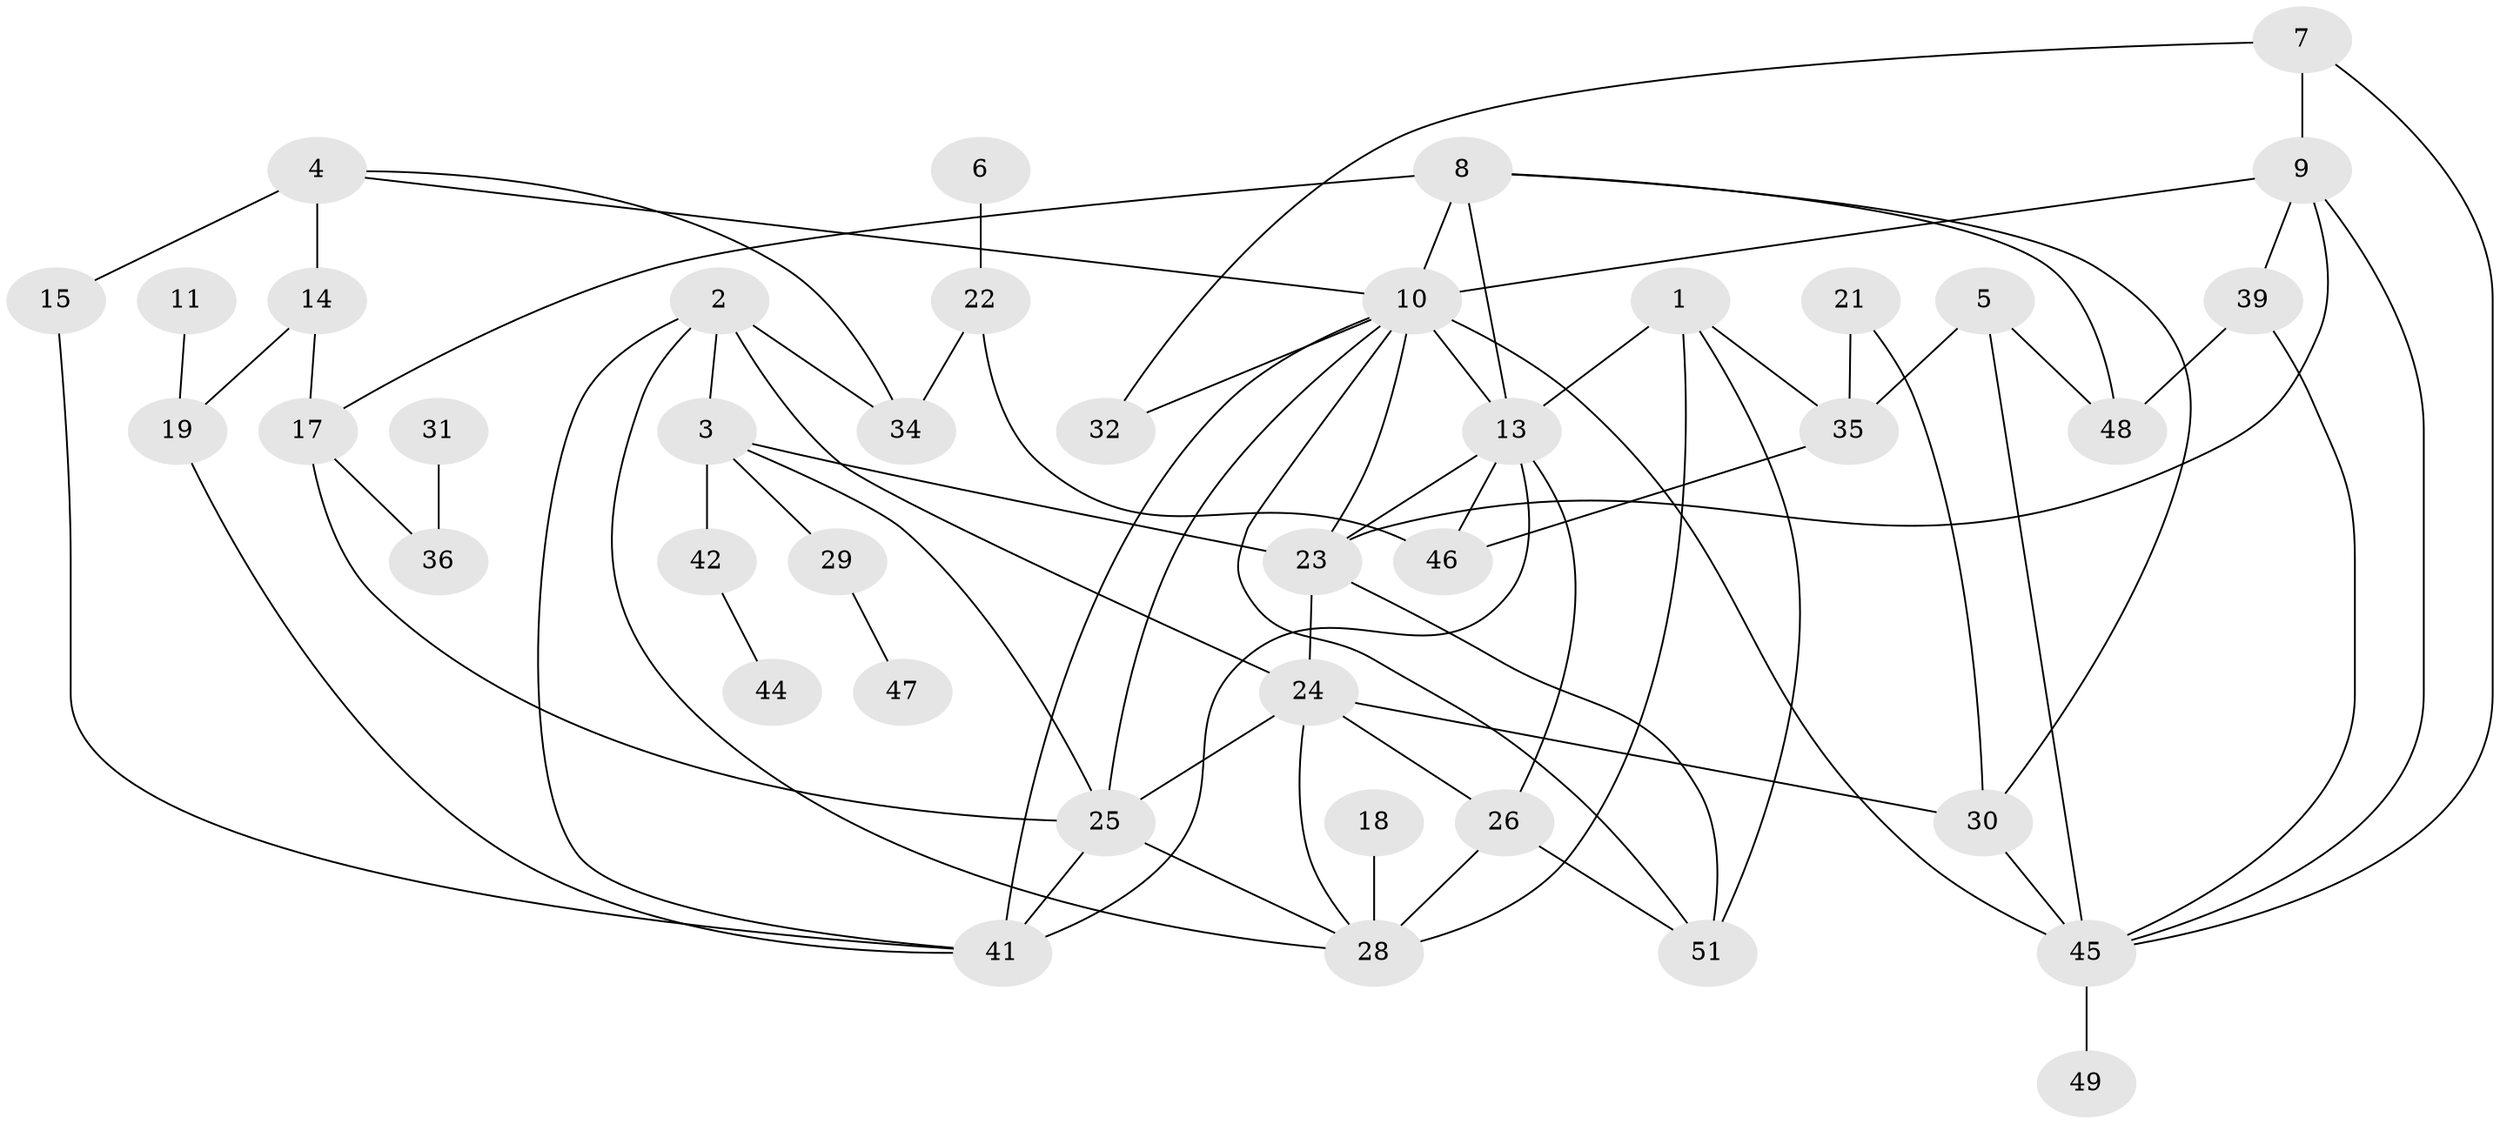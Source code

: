 // original degree distribution, {5: 0.07920792079207921, 4: 0.1782178217821782, 1: 0.2079207920792079, 3: 0.21782178217821782, 0: 0.0891089108910891, 2: 0.16831683168316833, 6: 0.0297029702970297, 9: 0.009900990099009901, 7: 0.019801980198019802}
// Generated by graph-tools (version 1.1) at 2025/48/03/04/25 22:48:35]
// undirected, 41 vertices, 74 edges
graph export_dot {
  node [color=gray90,style=filled];
  1;
  2;
  3;
  4;
  5;
  6;
  7;
  8;
  9;
  10;
  11;
  13;
  14;
  15;
  17;
  18;
  19;
  21;
  22;
  23;
  24;
  25;
  26;
  28;
  29;
  30;
  31;
  32;
  34;
  35;
  36;
  39;
  41;
  42;
  44;
  45;
  46;
  47;
  48;
  49;
  51;
  1 -- 13 [weight=1.0];
  1 -- 28 [weight=2.0];
  1 -- 35 [weight=1.0];
  1 -- 51 [weight=1.0];
  2 -- 3 [weight=1.0];
  2 -- 24 [weight=1.0];
  2 -- 28 [weight=1.0];
  2 -- 34 [weight=2.0];
  2 -- 41 [weight=1.0];
  3 -- 23 [weight=1.0];
  3 -- 25 [weight=1.0];
  3 -- 29 [weight=1.0];
  3 -- 42 [weight=1.0];
  4 -- 10 [weight=1.0];
  4 -- 14 [weight=1.0];
  4 -- 15 [weight=2.0];
  4 -- 34 [weight=1.0];
  5 -- 35 [weight=1.0];
  5 -- 45 [weight=1.0];
  5 -- 48 [weight=1.0];
  6 -- 22 [weight=1.0];
  7 -- 9 [weight=2.0];
  7 -- 32 [weight=1.0];
  7 -- 45 [weight=1.0];
  8 -- 10 [weight=1.0];
  8 -- 13 [weight=1.0];
  8 -- 17 [weight=2.0];
  8 -- 30 [weight=1.0];
  8 -- 48 [weight=1.0];
  9 -- 10 [weight=1.0];
  9 -- 23 [weight=1.0];
  9 -- 39 [weight=1.0];
  9 -- 45 [weight=1.0];
  10 -- 13 [weight=1.0];
  10 -- 23 [weight=2.0];
  10 -- 25 [weight=1.0];
  10 -- 32 [weight=2.0];
  10 -- 41 [weight=1.0];
  10 -- 45 [weight=2.0];
  10 -- 51 [weight=1.0];
  11 -- 19 [weight=1.0];
  13 -- 23 [weight=1.0];
  13 -- 26 [weight=2.0];
  13 -- 41 [weight=1.0];
  13 -- 46 [weight=1.0];
  14 -- 17 [weight=1.0];
  14 -- 19 [weight=1.0];
  15 -- 41 [weight=1.0];
  17 -- 25 [weight=1.0];
  17 -- 36 [weight=1.0];
  18 -- 28 [weight=1.0];
  19 -- 41 [weight=1.0];
  21 -- 30 [weight=1.0];
  21 -- 35 [weight=1.0];
  22 -- 34 [weight=1.0];
  22 -- 46 [weight=1.0];
  23 -- 24 [weight=1.0];
  23 -- 51 [weight=1.0];
  24 -- 25 [weight=2.0];
  24 -- 26 [weight=1.0];
  24 -- 28 [weight=1.0];
  24 -- 30 [weight=1.0];
  25 -- 28 [weight=1.0];
  25 -- 41 [weight=2.0];
  26 -- 28 [weight=1.0];
  26 -- 51 [weight=1.0];
  29 -- 47 [weight=1.0];
  30 -- 45 [weight=1.0];
  31 -- 36 [weight=1.0];
  35 -- 46 [weight=1.0];
  39 -- 45 [weight=1.0];
  39 -- 48 [weight=1.0];
  42 -- 44 [weight=1.0];
  45 -- 49 [weight=1.0];
}
